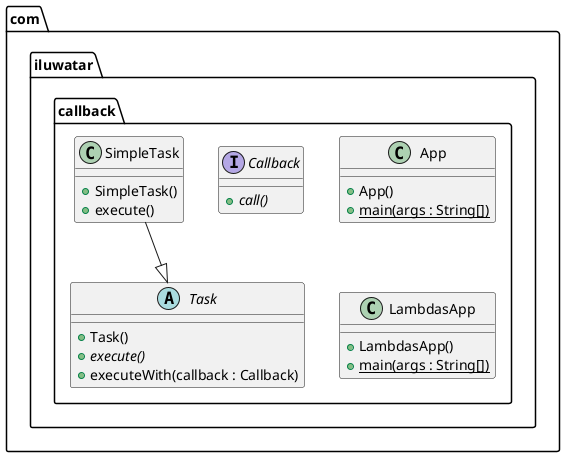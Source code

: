 @startuml
package com.iluwatar.callback {
  interface Callback {
    + call() {abstract}
  }
  abstract class Task {
    + Task()
    + execute() {abstract}
    + executeWith(callback : Callback)
  }
  class App {
    + App()
    + main(args : String[]) {static}
  }
  class SimpleTask {
    + SimpleTask()
    + execute()
  }
  class LambdasApp {
    + LambdasApp()
    + main(args : String[]) {static}
  }
}
SimpleTask --|> Task 
@enduml